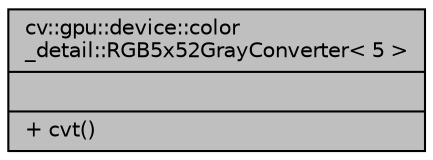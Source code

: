 digraph "cv::gpu::device::color_detail::RGB5x52GrayConverter&lt; 5 &gt;"
{
 // LATEX_PDF_SIZE
  edge [fontname="Helvetica",fontsize="10",labelfontname="Helvetica",labelfontsize="10"];
  node [fontname="Helvetica",fontsize="10",shape=record];
  Node1 [label="{cv::gpu::device::color\l_detail::RGB5x52GrayConverter\< 5 \>\n||+ cvt()\l}",height=0.2,width=0.4,color="black", fillcolor="grey75", style="filled", fontcolor="black",tooltip=" "];
}
